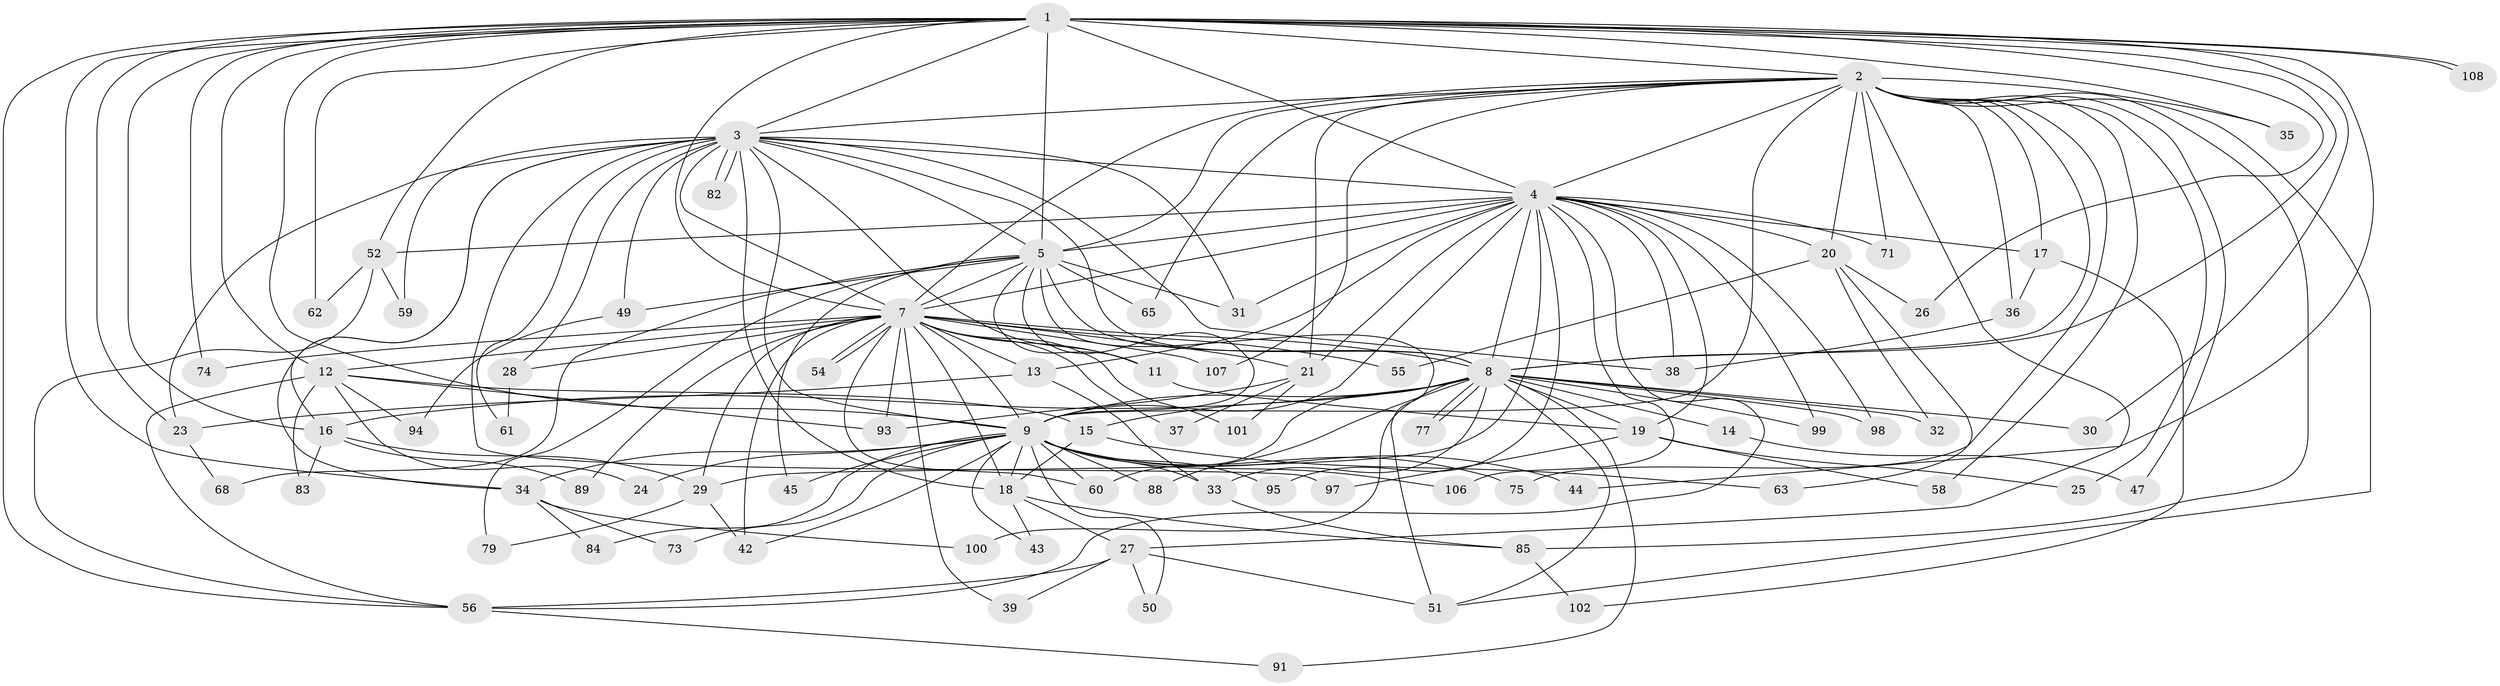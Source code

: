// original degree distribution, {24: 0.018518518518518517, 17: 0.027777777777777776, 23: 0.009259259259259259, 28: 0.009259259259259259, 20: 0.009259259259259259, 27: 0.009259259259259259, 15: 0.009259259259259259, 4: 0.09259259259259259, 8: 0.009259259259259259, 3: 0.1111111111111111, 5: 0.037037037037037035, 6: 0.05555555555555555, 2: 0.6018518518518519}
// Generated by graph-tools (version 1.1) at 2025/41/03/06/25 10:41:33]
// undirected, 81 vertices, 194 edges
graph export_dot {
graph [start="1"]
  node [color=gray90,style=filled];
  1 [super="+22"];
  2 [super="+6"];
  3 [super="+103"];
  4 [super="+66"];
  5 [super="+64"];
  7 [super="+70"];
  8 [super="+10"];
  9 [super="+40"];
  11 [super="+87"];
  12 [super="+92"];
  13 [super="+46"];
  14;
  15;
  16 [super="+53"];
  17 [super="+81"];
  18 [super="+48"];
  19 [super="+96"];
  20;
  21 [super="+41"];
  23;
  24;
  25;
  26;
  27;
  28;
  29 [super="+69"];
  30;
  31;
  32;
  33 [super="+80"];
  34 [super="+76"];
  35;
  36;
  37;
  38 [super="+78"];
  39;
  42 [super="+57"];
  43;
  44;
  45;
  47;
  49;
  50;
  51 [super="+67"];
  52 [super="+72"];
  54;
  55;
  56 [super="+90"];
  58;
  59;
  60 [super="+86"];
  61;
  62;
  63;
  65;
  68;
  71;
  73;
  74;
  75;
  77;
  79;
  82;
  83;
  84;
  85 [super="+104"];
  88;
  89;
  91;
  93 [super="+105"];
  94;
  95;
  97;
  98;
  99;
  100;
  101;
  102;
  106;
  107;
  108;
  1 -- 2 [weight=2];
  1 -- 3;
  1 -- 4;
  1 -- 5;
  1 -- 7;
  1 -- 8 [weight=2];
  1 -- 9 [weight=2];
  1 -- 12;
  1 -- 16;
  1 -- 23;
  1 -- 26;
  1 -- 30;
  1 -- 35;
  1 -- 44;
  1 -- 52;
  1 -- 56;
  1 -- 62;
  1 -- 74;
  1 -- 108;
  1 -- 108;
  1 -- 34;
  2 -- 3 [weight=2];
  2 -- 4 [weight=2];
  2 -- 5 [weight=2];
  2 -- 7 [weight=2];
  2 -- 8 [weight=4];
  2 -- 9 [weight=2];
  2 -- 17 [weight=2];
  2 -- 25;
  2 -- 27;
  2 -- 36;
  2 -- 47;
  2 -- 71;
  2 -- 107;
  2 -- 65;
  2 -- 75;
  2 -- 20;
  2 -- 21;
  2 -- 85;
  2 -- 35;
  2 -- 51;
  2 -- 58;
  3 -- 4;
  3 -- 5;
  3 -- 7;
  3 -- 8 [weight=2];
  3 -- 9;
  3 -- 11;
  3 -- 18;
  3 -- 23;
  3 -- 28;
  3 -- 31;
  3 -- 34;
  3 -- 49 [weight=2];
  3 -- 59;
  3 -- 61;
  3 -- 82;
  3 -- 82;
  3 -- 97;
  3 -- 16;
  3 -- 38;
  4 -- 5;
  4 -- 7;
  4 -- 8 [weight=2];
  4 -- 9 [weight=2];
  4 -- 13;
  4 -- 17;
  4 -- 20;
  4 -- 29;
  4 -- 38;
  4 -- 52;
  4 -- 56;
  4 -- 95;
  4 -- 98;
  4 -- 106;
  4 -- 99;
  4 -- 71;
  4 -- 31;
  4 -- 21;
  4 -- 19;
  5 -- 7;
  5 -- 8 [weight=2];
  5 -- 9;
  5 -- 31;
  5 -- 45;
  5 -- 49;
  5 -- 65;
  5 -- 68;
  5 -- 79;
  5 -- 51;
  5 -- 11;
  7 -- 8 [weight=2];
  7 -- 9;
  7 -- 11;
  7 -- 12;
  7 -- 13;
  7 -- 21;
  7 -- 28;
  7 -- 29;
  7 -- 37;
  7 -- 39;
  7 -- 42;
  7 -- 54;
  7 -- 54;
  7 -- 55;
  7 -- 60;
  7 -- 74;
  7 -- 89;
  7 -- 93;
  7 -- 101;
  7 -- 107;
  7 -- 18;
  8 -- 9 [weight=2];
  8 -- 14 [weight=2];
  8 -- 15;
  8 -- 30;
  8 -- 32;
  8 -- 51;
  8 -- 77;
  8 -- 77;
  8 -- 88;
  8 -- 98;
  8 -- 100;
  8 -- 99;
  8 -- 16;
  8 -- 19;
  8 -- 91;
  8 -- 60;
  8 -- 33;
  9 -- 24;
  9 -- 33;
  9 -- 34;
  9 -- 42;
  9 -- 43;
  9 -- 44;
  9 -- 45;
  9 -- 50;
  9 -- 73;
  9 -- 75;
  9 -- 84;
  9 -- 88;
  9 -- 95;
  9 -- 106;
  9 -- 18;
  9 -- 60;
  11 -- 19;
  12 -- 15;
  12 -- 24;
  12 -- 83;
  12 -- 93;
  12 -- 94;
  12 -- 56;
  13 -- 33;
  13 -- 23;
  14 -- 47;
  15 -- 18;
  15 -- 63;
  16 -- 83;
  16 -- 89;
  16 -- 29;
  17 -- 36;
  17 -- 102;
  18 -- 27;
  18 -- 43;
  18 -- 85;
  19 -- 25;
  19 -- 58;
  19 -- 97;
  20 -- 26;
  20 -- 32;
  20 -- 55;
  20 -- 63;
  21 -- 37;
  21 -- 101;
  21 -- 93;
  23 -- 68;
  27 -- 39;
  27 -- 50;
  27 -- 56;
  27 -- 51;
  28 -- 61;
  29 -- 79;
  29 -- 42;
  33 -- 85;
  34 -- 73;
  34 -- 84;
  34 -- 100;
  36 -- 38;
  49 -- 94;
  52 -- 59;
  52 -- 62;
  52 -- 56;
  56 -- 91;
  85 -- 102;
}
